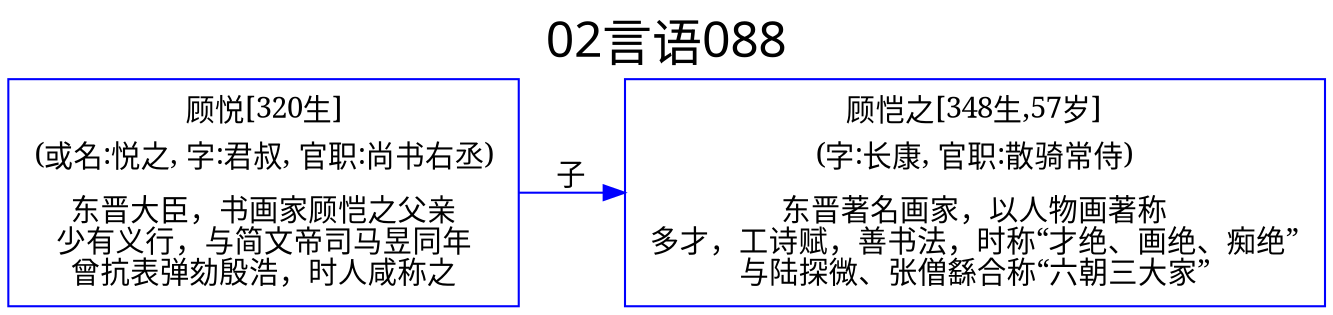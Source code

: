 
digraph
{
	rankdir = "LR";
	ranksep = 0.5;
	label = "02言语088";
	labelloc = "t";
	fontsize = "24";
	fontname = "SimHei";

	graph [style="filled", color="lightgrey"];
	node [fontname="SimSun"];
	edge [fontname="SimSun"];

	顾恺之 [shape="box", color="blue", label=<<table border="0" cellborder="0"><tr><td>顾恺之[348生,57岁]</td></tr><tr><td>(字:长康, 官职:散骑常侍)</td></tr><tr><td></td></tr><tr><td>东晋著名画家，以人物画著称<br/>多才，工诗赋，善书法，时称“才绝、画绝、痴绝”<br/>与陆探微、张僧繇合称“六朝三大家”<br/></td></tr></table>>];
	顾悦 [shape="box", color="blue", label=<<table border="0" cellborder="0"><tr><td>顾悦[320生]</td></tr><tr><td>(或名:悦之, 字:君叔, 官职:尚书右丞)</td></tr><tr><td></td></tr><tr><td>东晋大臣，书画家顾恺之父亲<br/>少有义行，与简文帝司马昱同年<br/>曾抗表弹劾殷浩，时人咸称之<br/></td></tr></table>>];

	顾悦 -> 顾恺之 [label="子", style=solid, color="blue"];


}
